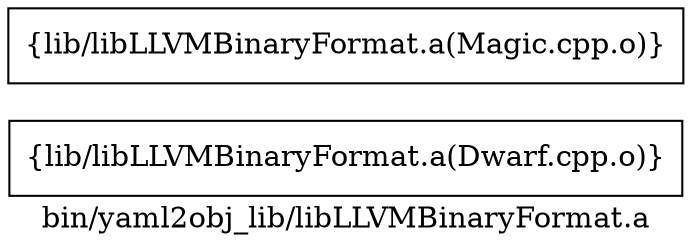 digraph "bin/yaml2obj_lib/libLLVMBinaryFormat.a" {
	label="bin/yaml2obj_lib/libLLVMBinaryFormat.a";
	rankdir=LR;

	Node0x564099f2c978 [shape=record,shape=box,group=0,label="{lib/libLLVMBinaryFormat.a(Dwarf.cpp.o)}"];
	Node0x564099f2fd58 [shape=record,shape=box,group=0,label="{lib/libLLVMBinaryFormat.a(Magic.cpp.o)}"];
}
